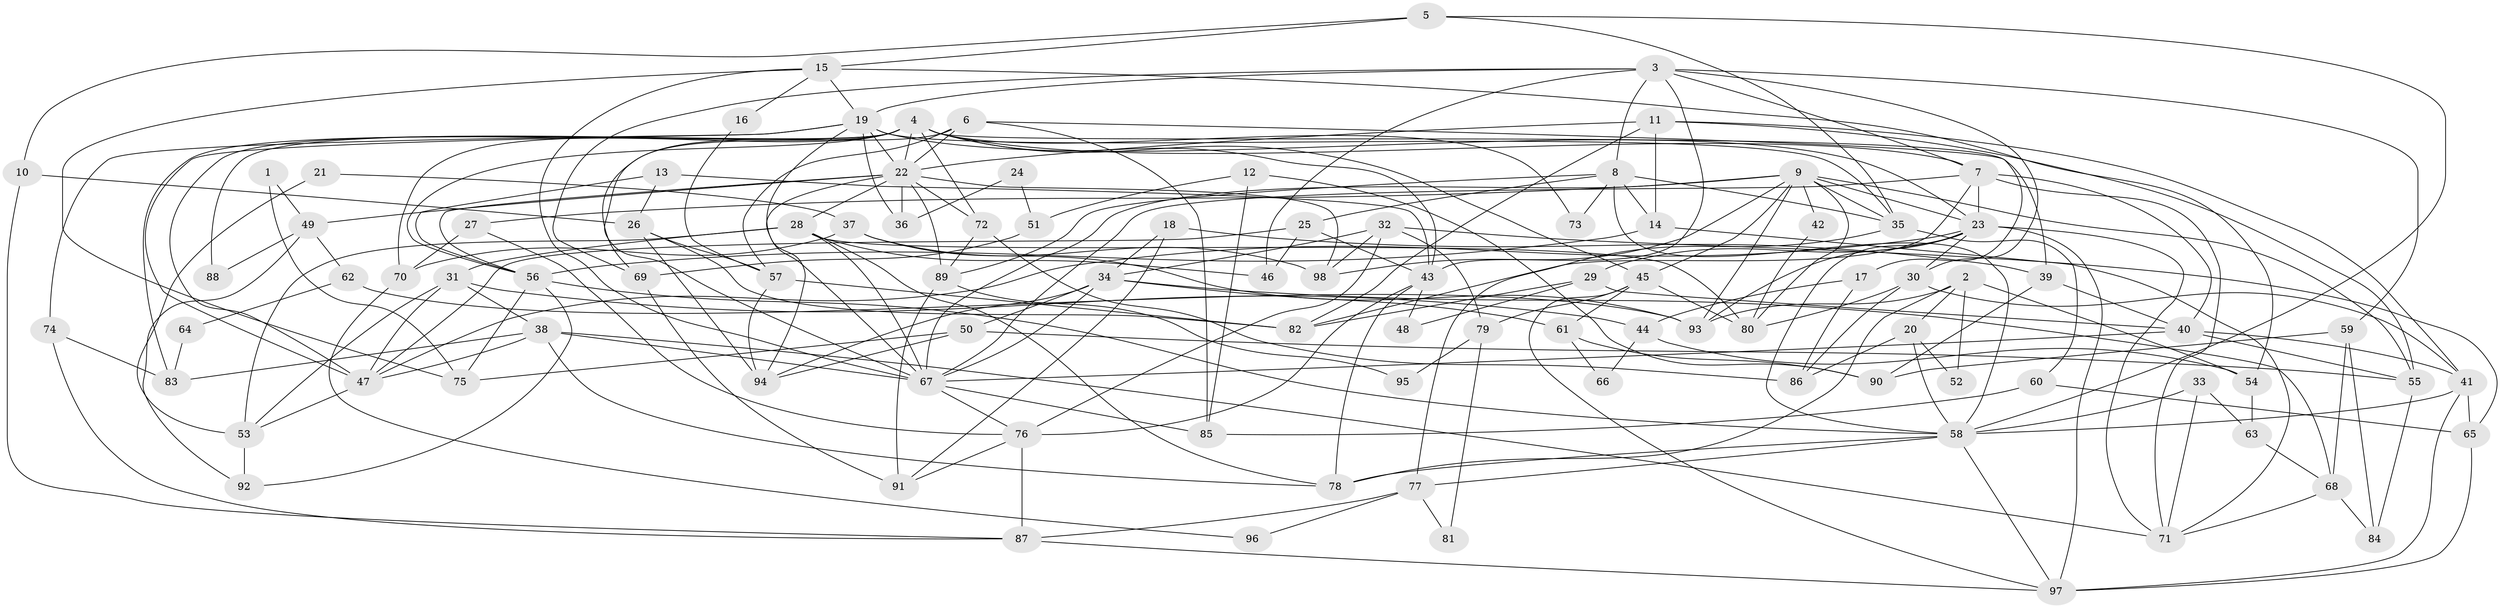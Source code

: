 // original degree distribution, {2: 0.1366906474820144, 5: 0.2014388489208633, 3: 0.20863309352517986, 4: 0.33093525179856115, 6: 0.09352517985611511, 8: 0.007194244604316547, 7: 0.02158273381294964}
// Generated by graph-tools (version 1.1) at 2025/51/03/04/25 22:51:00]
// undirected, 98 vertices, 229 edges
graph export_dot {
  node [color=gray90,style=filled];
  1;
  2;
  3;
  4;
  5;
  6;
  7;
  8;
  9;
  10;
  11;
  12;
  13;
  14;
  15;
  16;
  17;
  18;
  19;
  20;
  21;
  22;
  23;
  24;
  25;
  26;
  27;
  28;
  29;
  30;
  31;
  32;
  33;
  34;
  35;
  36;
  37;
  38;
  39;
  40;
  41;
  42;
  43;
  44;
  45;
  46;
  47;
  48;
  49;
  50;
  51;
  52;
  53;
  54;
  55;
  56;
  57;
  58;
  59;
  60;
  61;
  62;
  63;
  64;
  65;
  66;
  67;
  68;
  69;
  70;
  71;
  72;
  73;
  74;
  75;
  76;
  77;
  78;
  79;
  80;
  81;
  82;
  83;
  84;
  85;
  86;
  87;
  88;
  89;
  90;
  91;
  92;
  93;
  94;
  95;
  96;
  97;
  98;
  1 -- 49 [weight=1.0];
  1 -- 75 [weight=1.0];
  2 -- 20 [weight=1.0];
  2 -- 52 [weight=1.0];
  2 -- 54 [weight=1.0];
  2 -- 78 [weight=1.0];
  2 -- 93 [weight=1.0];
  3 -- 7 [weight=1.0];
  3 -- 8 [weight=1.0];
  3 -- 19 [weight=1.0];
  3 -- 30 [weight=1.0];
  3 -- 43 [weight=2.0];
  3 -- 46 [weight=1.0];
  3 -- 59 [weight=1.0];
  3 -- 69 [weight=2.0];
  4 -- 7 [weight=1.0];
  4 -- 22 [weight=1.0];
  4 -- 39 [weight=1.0];
  4 -- 43 [weight=1.0];
  4 -- 45 [weight=1.0];
  4 -- 47 [weight=1.0];
  4 -- 56 [weight=1.0];
  4 -- 67 [weight=1.0];
  4 -- 70 [weight=1.0];
  4 -- 72 [weight=1.0];
  4 -- 73 [weight=1.0];
  4 -- 83 [weight=1.0];
  4 -- 88 [weight=1.0];
  5 -- 10 [weight=1.0];
  5 -- 15 [weight=1.0];
  5 -- 35 [weight=1.0];
  5 -- 58 [weight=1.0];
  6 -- 17 [weight=1.0];
  6 -- 22 [weight=1.0];
  6 -- 57 [weight=1.0];
  6 -- 69 [weight=1.0];
  6 -- 85 [weight=1.0];
  7 -- 23 [weight=2.0];
  7 -- 40 [weight=1.0];
  7 -- 67 [weight=1.0];
  7 -- 71 [weight=1.0];
  7 -- 82 [weight=1.0];
  8 -- 14 [weight=1.0];
  8 -- 25 [weight=1.0];
  8 -- 35 [weight=1.0];
  8 -- 58 [weight=1.0];
  8 -- 73 [weight=1.0];
  8 -- 89 [weight=1.0];
  9 -- 23 [weight=1.0];
  9 -- 27 [weight=1.0];
  9 -- 35 [weight=1.0];
  9 -- 42 [weight=1.0];
  9 -- 45 [weight=1.0];
  9 -- 55 [weight=1.0];
  9 -- 67 [weight=1.0];
  9 -- 80 [weight=1.0];
  9 -- 93 [weight=1.0];
  9 -- 98 [weight=1.0];
  10 -- 26 [weight=1.0];
  10 -- 87 [weight=1.0];
  11 -- 14 [weight=1.0];
  11 -- 22 [weight=1.0];
  11 -- 41 [weight=1.0];
  11 -- 55 [weight=1.0];
  11 -- 82 [weight=1.0];
  12 -- 51 [weight=1.0];
  12 -- 85 [weight=1.0];
  12 -- 90 [weight=1.0];
  13 -- 26 [weight=1.0];
  13 -- 43 [weight=1.0];
  13 -- 56 [weight=1.0];
  14 -- 56 [weight=1.0];
  14 -- 71 [weight=1.0];
  15 -- 16 [weight=1.0];
  15 -- 19 [weight=1.0];
  15 -- 54 [weight=1.0];
  15 -- 67 [weight=1.0];
  15 -- 75 [weight=1.0];
  16 -- 57 [weight=1.0];
  17 -- 44 [weight=1.0];
  17 -- 86 [weight=1.0];
  18 -- 34 [weight=1.0];
  18 -- 39 [weight=1.0];
  18 -- 91 [weight=1.0];
  19 -- 22 [weight=3.0];
  19 -- 23 [weight=1.0];
  19 -- 35 [weight=1.0];
  19 -- 36 [weight=1.0];
  19 -- 47 [weight=1.0];
  19 -- 67 [weight=1.0];
  19 -- 74 [weight=1.0];
  20 -- 52 [weight=1.0];
  20 -- 58 [weight=1.0];
  20 -- 86 [weight=1.0];
  21 -- 37 [weight=1.0];
  21 -- 53 [weight=1.0];
  22 -- 28 [weight=1.0];
  22 -- 36 [weight=1.0];
  22 -- 49 [weight=1.0];
  22 -- 56 [weight=1.0];
  22 -- 72 [weight=1.0];
  22 -- 89 [weight=1.0];
  22 -- 94 [weight=1.0];
  22 -- 98 [weight=1.0];
  23 -- 29 [weight=1.0];
  23 -- 30 [weight=1.0];
  23 -- 47 [weight=1.0];
  23 -- 58 [weight=1.0];
  23 -- 71 [weight=1.0];
  23 -- 93 [weight=1.0];
  23 -- 97 [weight=1.0];
  24 -- 36 [weight=1.0];
  24 -- 51 [weight=1.0];
  25 -- 43 [weight=1.0];
  25 -- 46 [weight=1.0];
  25 -- 47 [weight=1.0];
  26 -- 57 [weight=1.0];
  26 -- 82 [weight=1.0];
  26 -- 94 [weight=1.0];
  27 -- 70 [weight=1.0];
  27 -- 76 [weight=1.0];
  28 -- 31 [weight=1.0];
  28 -- 46 [weight=1.0];
  28 -- 53 [weight=1.0];
  28 -- 67 [weight=1.0];
  28 -- 78 [weight=1.0];
  28 -- 80 [weight=1.0];
  29 -- 40 [weight=1.0];
  29 -- 48 [weight=1.0];
  29 -- 82 [weight=1.0];
  30 -- 41 [weight=1.0];
  30 -- 80 [weight=1.0];
  30 -- 86 [weight=1.0];
  31 -- 38 [weight=1.0];
  31 -- 44 [weight=1.0];
  31 -- 47 [weight=1.0];
  31 -- 53 [weight=1.0];
  32 -- 34 [weight=1.0];
  32 -- 65 [weight=1.0];
  32 -- 76 [weight=1.0];
  32 -- 79 [weight=1.0];
  32 -- 98 [weight=1.0];
  33 -- 58 [weight=1.0];
  33 -- 63 [weight=1.0];
  33 -- 71 [weight=1.0];
  34 -- 50 [weight=1.0];
  34 -- 61 [weight=1.0];
  34 -- 67 [weight=1.0];
  34 -- 68 [weight=1.0];
  34 -- 94 [weight=1.0];
  35 -- 60 [weight=1.0];
  35 -- 77 [weight=1.0];
  37 -- 70 [weight=1.0];
  37 -- 93 [weight=1.0];
  37 -- 98 [weight=1.0];
  38 -- 47 [weight=1.0];
  38 -- 67 [weight=1.0];
  38 -- 71 [weight=1.0];
  38 -- 78 [weight=1.0];
  38 -- 83 [weight=1.0];
  39 -- 40 [weight=1.0];
  39 -- 90 [weight=1.0];
  40 -- 41 [weight=2.0];
  40 -- 55 [weight=1.0];
  40 -- 67 [weight=1.0];
  41 -- 58 [weight=1.0];
  41 -- 65 [weight=1.0];
  41 -- 97 [weight=1.0];
  42 -- 80 [weight=1.0];
  43 -- 48 [weight=1.0];
  43 -- 76 [weight=1.0];
  43 -- 78 [weight=1.0];
  44 -- 54 [weight=1.0];
  44 -- 66 [weight=1.0];
  45 -- 61 [weight=1.0];
  45 -- 79 [weight=1.0];
  45 -- 80 [weight=1.0];
  45 -- 97 [weight=1.0];
  47 -- 53 [weight=1.0];
  49 -- 62 [weight=1.0];
  49 -- 88 [weight=1.0];
  49 -- 92 [weight=1.0];
  50 -- 55 [weight=1.0];
  50 -- 75 [weight=1.0];
  50 -- 94 [weight=1.0];
  51 -- 69 [weight=1.0];
  53 -- 92 [weight=1.0];
  54 -- 63 [weight=1.0];
  55 -- 84 [weight=1.0];
  56 -- 58 [weight=1.0];
  56 -- 75 [weight=1.0];
  56 -- 92 [weight=1.0];
  57 -- 82 [weight=1.0];
  57 -- 94 [weight=1.0];
  58 -- 77 [weight=1.0];
  58 -- 78 [weight=1.0];
  58 -- 97 [weight=1.0];
  59 -- 68 [weight=1.0];
  59 -- 84 [weight=1.0];
  59 -- 90 [weight=1.0];
  60 -- 65 [weight=1.0];
  60 -- 85 [weight=1.0];
  61 -- 66 [weight=1.0];
  61 -- 90 [weight=1.0];
  62 -- 64 [weight=1.0];
  62 -- 93 [weight=1.0];
  63 -- 68 [weight=1.0];
  64 -- 83 [weight=1.0];
  65 -- 97 [weight=1.0];
  67 -- 76 [weight=1.0];
  67 -- 85 [weight=1.0];
  68 -- 71 [weight=1.0];
  68 -- 84 [weight=1.0];
  69 -- 91 [weight=1.0];
  70 -- 96 [weight=1.0];
  72 -- 86 [weight=1.0];
  72 -- 89 [weight=1.0];
  74 -- 83 [weight=1.0];
  74 -- 87 [weight=1.0];
  76 -- 87 [weight=1.0];
  76 -- 91 [weight=1.0];
  77 -- 81 [weight=1.0];
  77 -- 87 [weight=1.0];
  77 -- 96 [weight=1.0];
  79 -- 81 [weight=1.0];
  79 -- 95 [weight=1.0];
  87 -- 97 [weight=1.0];
  89 -- 91 [weight=1.0];
  89 -- 95 [weight=1.0];
}
